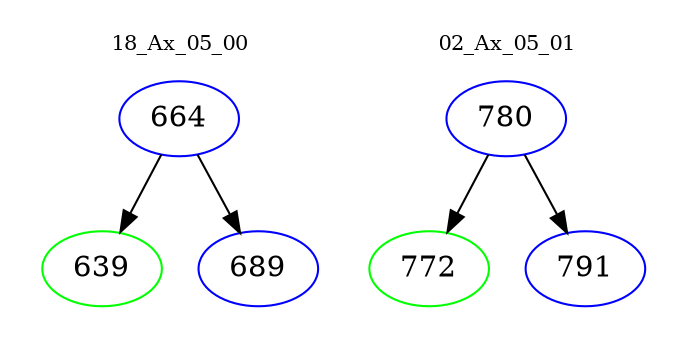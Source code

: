 digraph{
subgraph cluster_0 {
color = white
label = "18_Ax_05_00";
fontsize=10;
T0_664 [label="664", color="blue"]
T0_664 -> T0_639 [color="black"]
T0_639 [label="639", color="green"]
T0_664 -> T0_689 [color="black"]
T0_689 [label="689", color="blue"]
}
subgraph cluster_1 {
color = white
label = "02_Ax_05_01";
fontsize=10;
T1_780 [label="780", color="blue"]
T1_780 -> T1_772 [color="black"]
T1_772 [label="772", color="green"]
T1_780 -> T1_791 [color="black"]
T1_791 [label="791", color="blue"]
}
}
